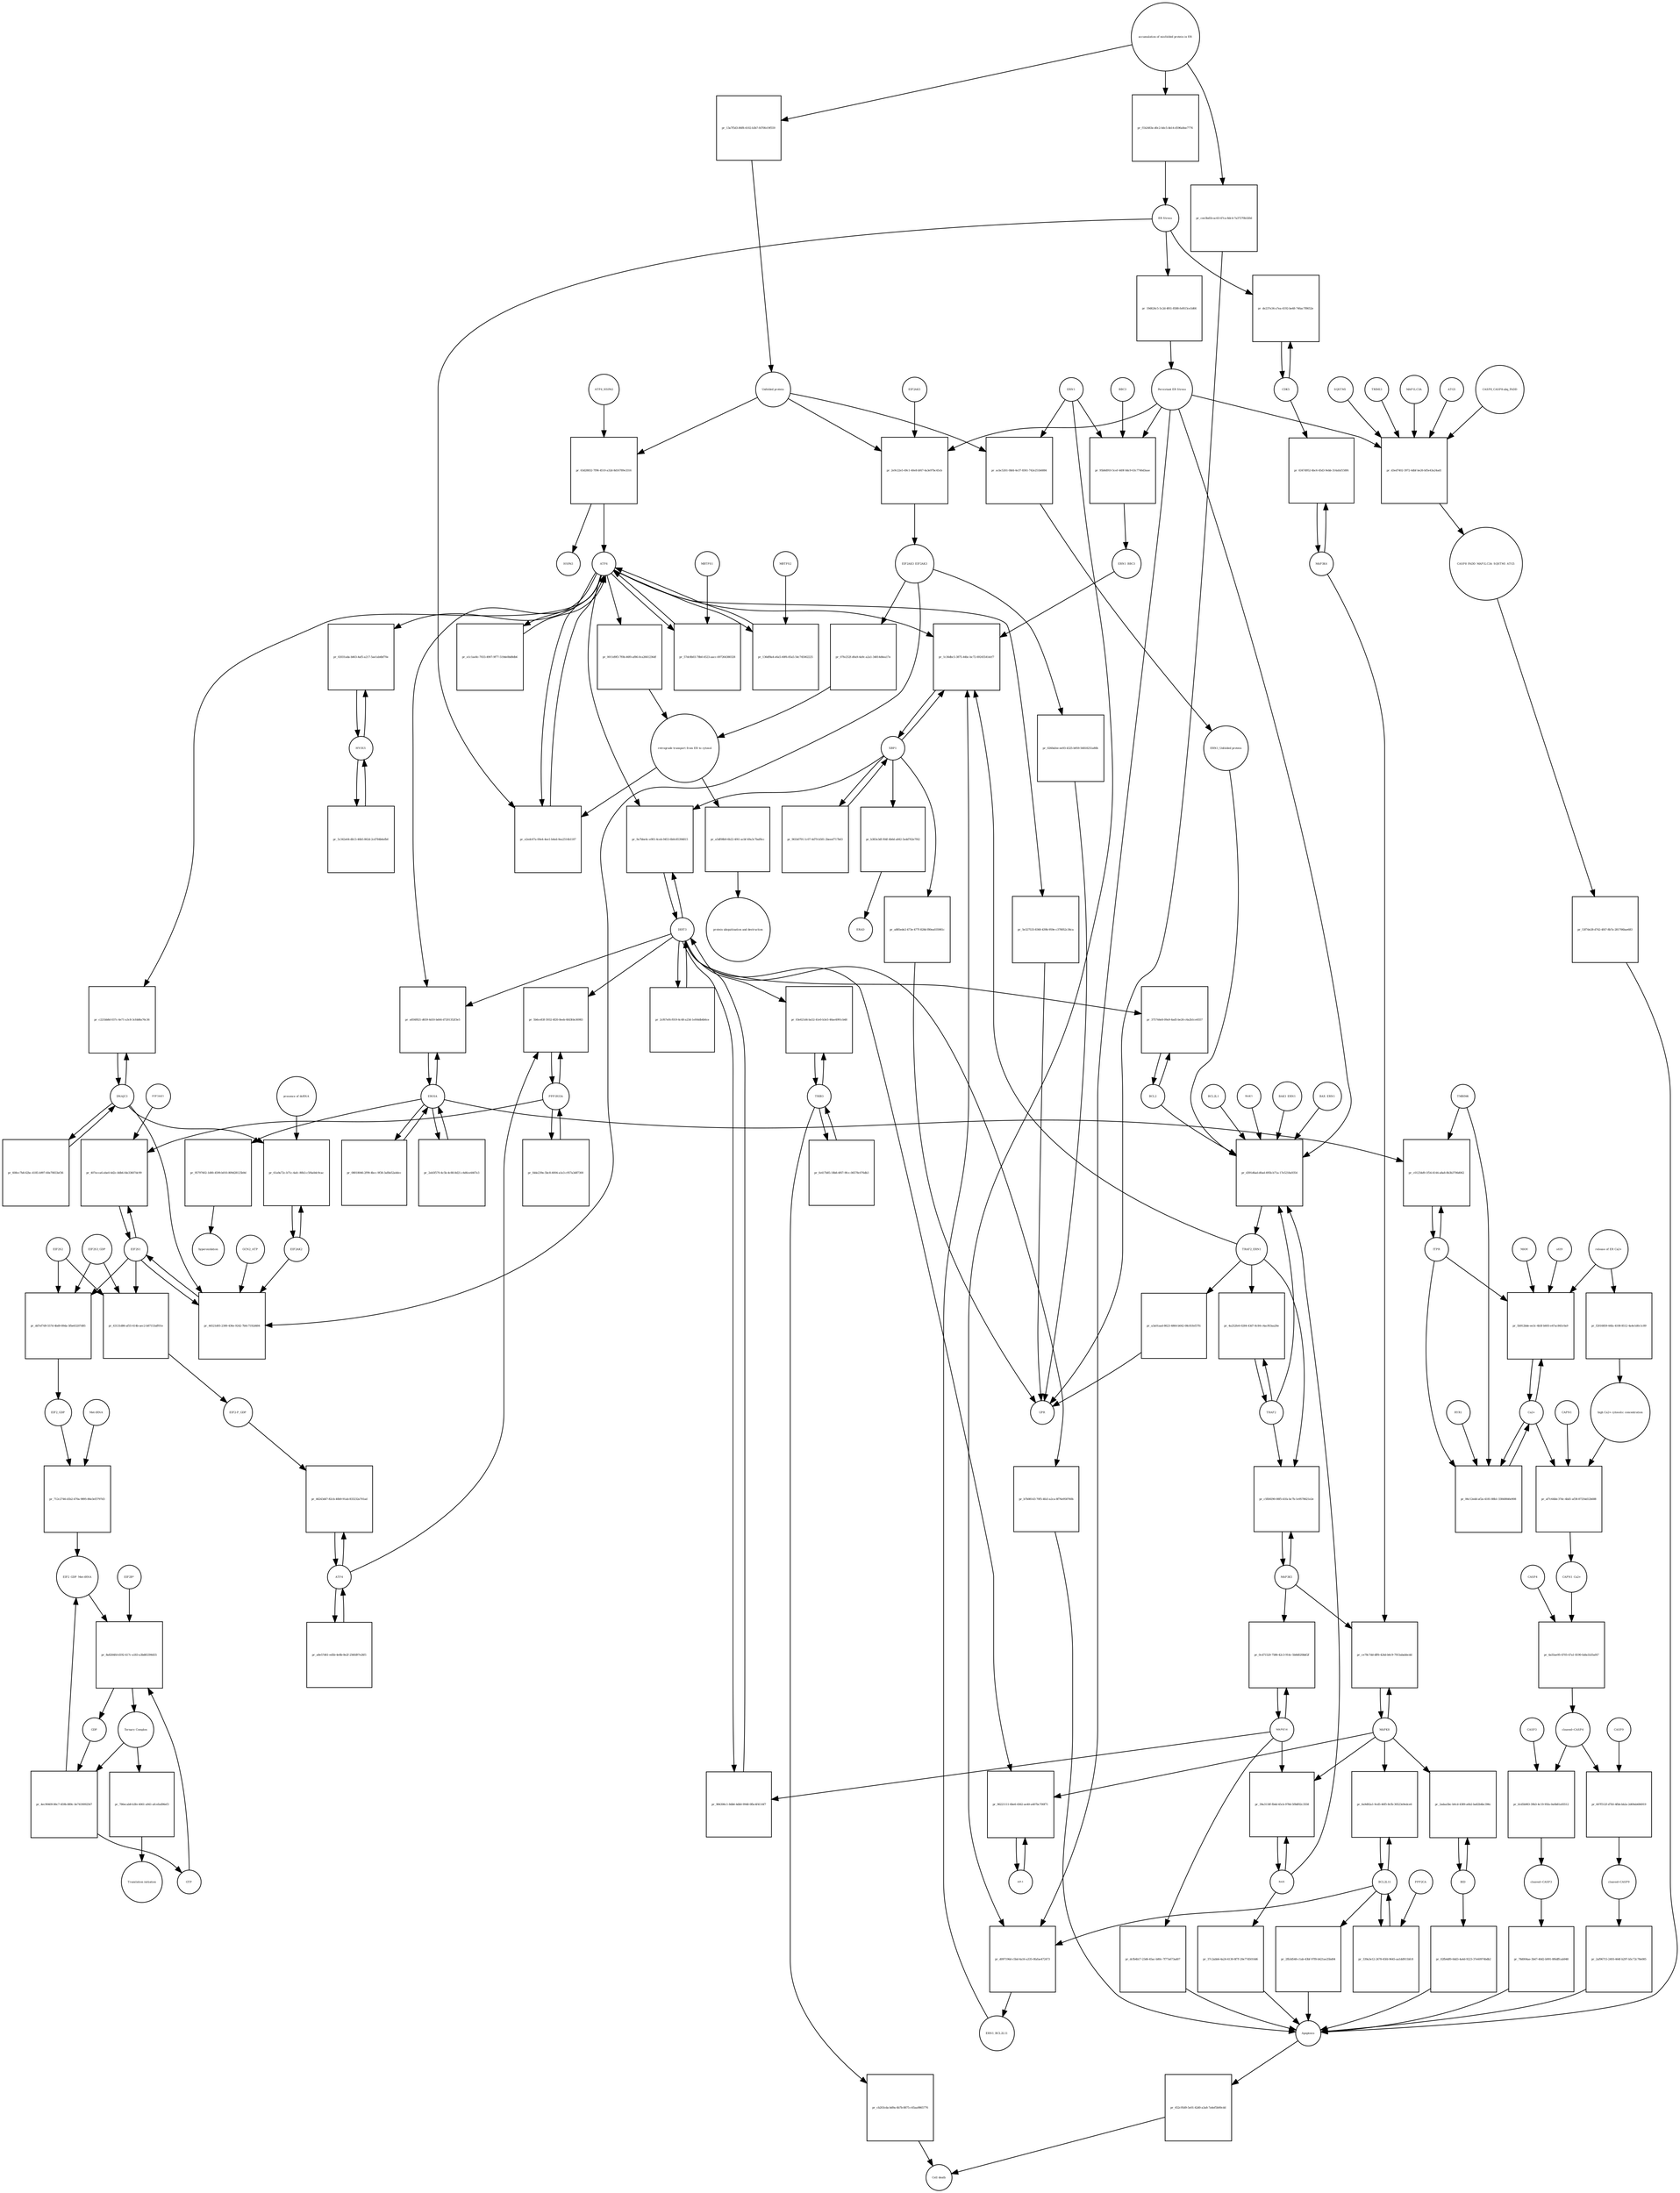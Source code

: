 strict digraph  {
ATF6_HSPA5 [annotation="", bipartite=0, cls=complex, fontsize=4, label=ATF6_HSPA5, shape=circle];
"pr_63d28832-7f96-4510-a32d-8d16789e3316" [annotation="", bipartite=1, cls=process, fontsize=4, label="pr_63d28832-7f96-4510-a32d-8d16789e3316", shape=square];
ATF6 [annotation="urn_miriam_hgnc.symbol_ATF6", bipartite=0, cls=macromolecule, fontsize=4, label=ATF6, shape=circle];
HSPA5 [annotation="urn_miriam_hgnc.symbol_HSPA5", bipartite=0, cls=macromolecule, fontsize=4, label=HSPA5, shape=circle];
"Unfolded protein" [annotation="", bipartite=0, cls=macromolecule, fontsize=4, label="Unfolded protein", shape=circle];
ERN1 [annotation="urn_miriam_hgnc.symbol_ERN1", bipartite=0, cls=macromolecule, fontsize=4, label=ERN1, shape=circle];
"pr_acbc5261-0bfd-4e37-8361-742e251b6884" [annotation="", bipartite=1, cls=process, fontsize=4, label="pr_acbc5261-0bfd-4e37-8361-742e251b6884", shape=square];
"ERN1_Unfolded protein" [annotation="", bipartite=0, cls=complex, fontsize=4, label="ERN1_Unfolded protein", shape=circle];
EIF2AK3_EIF2AK3 [annotation="", bipartite=0, cls=complex, fontsize=4, label=EIF2AK3_EIF2AK3, shape=circle];
"pr_07fe252f-d0a9-4a9c-a2a1-34814d4ea17e" [annotation="", bipartite=1, cls=process, fontsize=4, label="pr_07fe252f-d0a9-4a9c-a2a1-34814d4ea17e", shape=square];
"retrograde transport from ER to cytosol" [annotation="", bipartite=0, cls=phenotype, fontsize=4, label="retrograde transport from ER to cytosol", shape=circle];
"pr_0011d9f3-7f0b-46f0-af86-0ca2661236df" [annotation="", bipartite=1, cls=process, fontsize=4, label="pr_0011d9f3-7f0b-46f0-af86-0ca2661236df", shape=square];
"pr_a5df08b9-6b22-4f41-acbf-49a3c7baf8cc" [annotation="", bipartite=1, cls=process, fontsize=4, label="pr_a5df08b9-6b22-4f41-acbf-49a3c7baf8cc", shape=square];
"protein ubiquitination and destruction" [annotation="", bipartite=0, cls=phenotype, fontsize=4, label="protein ubiquitination and destruction", shape=circle];
"pr_d391d6ad-d0ad-495b-b71a-17e5218a9354" [annotation="", bipartite=1, cls=process, fontsize=4, label="pr_d391d6ad-d0ad-495b-b71a-17e5218a9354", shape=square];
TRAF2_ERN1 [annotation="", bipartite=0, cls=complex, fontsize=4, label=TRAF2_ERN1, shape=circle];
BAK1_ERN1 [annotation="", bipartite=0, cls=complex, fontsize=4, label=BAK1_ERN1, shape=circle];
BAX_ERN1 [annotation="", bipartite=0, cls=complex, fontsize=4, label=BAX_ERN1, shape=circle];
BCL2 [annotation="urn_miriam_hgnc.symbol_BCL2", bipartite=0, cls="nucleic acid feature", fontsize=4, label=BCL2, shape=circle];
BCL2L1 [annotation="urn_miriam_hgnc.symbol_BCL2L1", bipartite=0, cls=macromolecule, fontsize=4, label=BCL2L1, shape=circle];
"Persistant ER Stress" [annotation="", bipartite=0, cls=phenotype, fontsize=4, label="Persistant ER Stress", shape=circle];
BAX [annotation="urn_miriam_hgnc.symbol_BAX", bipartite=0, cls=macromolecule, fontsize=4, label=BAX, shape=circle];
BAK1 [annotation="urn_miriam_hgnc.symbol_BAK1", bipartite=0, cls=macromolecule, fontsize=4, label=BAK1, shape=circle];
TRAF2 [annotation="urn_miriam_hgnc.symbol_TRAF2", bipartite=0, cls=macromolecule, fontsize=4, label=TRAF2, shape=circle];
XBP1 [annotation="urn_miriam_hgnc.symbol_XBP1", bipartite=0, cls=macromolecule, fontsize=4, label=XBP1, shape=circle];
"pr_1c36dbc5-3875-44bc-bc72-69245541dcf7" [annotation="", bipartite=1, cls=process, fontsize=4, label="pr_1c36dbc5-3875-44bc-bc72-69245541dcf7", shape=square];
ERN1_BBC3 [annotation="", bipartite=0, cls=complex, fontsize=4, label=ERN1_BBC3, shape=circle];
ERN1_BCL2L11 [annotation="", bipartite=0, cls=complex, fontsize=4, label=ERN1_BCL2L11, shape=circle];
"pr_961b0791-1c07-4d79-b581-2beeef717b63" [annotation="", bipartite=1, cls=process, fontsize=4, label="pr_961b0791-1c07-4d79-b581-2beeef717b63", shape=square];
"pr_b383e3df-f64f-4b6d-a842-5edd762e7f42" [annotation="", bipartite=1, cls=process, fontsize=4, label="pr_b383e3df-f64f-4b6d-a842-5edd762e7f42", shape=square];
ERAD [annotation="", bipartite=0, cls=phenotype, fontsize=4, label=ERAD, shape=circle];
"pr_a885ede2-473e-477f-828d-f80ea035981c" [annotation="", bipartite=1, cls=process, fontsize=4, label="pr_a885ede2-473e-477f-828d-f80ea035981c", shape=square];
UPR [annotation="", bipartite=0, cls=phenotype, fontsize=4, label=UPR, shape=circle];
"pr_4a252fe6-0284-43d7-8c84-c4acf63aa26e" [annotation="", bipartite=1, cls=process, fontsize=4, label="pr_4a252fe6-0284-43d7-8c84-c4acf63aa26e", shape=square];
MAPK8 [annotation="urn_miriam_hgnc.symbol_MAPK8", bipartite=0, cls=macromolecule, fontsize=4, label=MAPK8, shape=circle];
"pr_ce78c7dd-dff6-424d-b6c9-7915ababbcdd" [annotation="", bipartite=1, cls=process, fontsize=4, label="pr_ce78c7dd-dff6-424d-b6c9-7915ababbcdd", shape=square];
MAP3K4 [annotation="urn_miriam_hgnc.symbol_MAP3K4", bipartite=0, cls=macromolecule, fontsize=4, label=MAP3K4, shape=circle];
MAP3K5 [annotation="urn_miriam_hgnc.symbol_MAP3K5", bipartite=0, cls=macromolecule, fontsize=4, label=MAP3K5, shape=circle];
MAPK14 [annotation="urn_miriam_hgnc.symbol_MAPK14", bipartite=0, cls=macromolecule, fontsize=4, label=MAPK14, shape=circle];
"pr_0cd71520-7586-42c3-914c-5b8d020bbf2f" [annotation="", bipartite=1, cls=process, fontsize=4, label="pr_0cd71520-7586-42c3-914c-5b8d020bbf2f", shape=square];
"pr_dcfb4b17-23d6-45ac-b80c-7f77a673ad07" [annotation="", bipartite=1, cls=process, fontsize=4, label="pr_dcfb4b17-23d6-45ac-b80c-7f77a673ad07", shape=square];
Apoptosis [annotation="", bipartite=0, cls=phenotype, fontsize=4, label=Apoptosis, shape=circle];
DDIT3 [annotation="urn_miriam_hgnc.symbol_DDIT3", bipartite=0, cls=macromolecule, fontsize=4, label=DDIT3, shape=circle];
"pr_984306c1-8db6-4db0-9948-0fbc4f4116f7" [annotation="", bipartite=1, cls=process, fontsize=4, label="pr_984306c1-8db6-4db0-9948-0fbc4f4116f7", shape=square];
"pr_b7b08143-70f5-4fa5-a2ca-8f76e958760b" [annotation="", bipartite=1, cls=process, fontsize=4, label="pr_b7b08143-70f5-4fa5-a2ca-8f76e958760b", shape=square];
"pr_375744e8-09a9-4ad5-be26-c6a2b1ce6557" [annotation="", bipartite=1, cls=process, fontsize=4, label="pr_375744e8-09a9-4ad5-be26-c6a2b1ce6557", shape=square];
"pr_e2edc67a-00e4-4ee1-b4ed-0ea2514b1187" [annotation="", bipartite=1, cls=process, fontsize=4, label="pr_e2edc67a-00e4-4ee1-b4ed-0ea2514b1187", shape=square];
"ER Stress" [annotation="", bipartite=0, cls=phenotype, fontsize=4, label="ER Stress", shape=circle];
"pr_57dc8b03-78b0-4523-aacc-697264380328" [annotation="", bipartite=1, cls=process, fontsize=4, label="pr_57dc8b03-78b0-4523-aacc-697264380328", shape=square];
MBTPS1 [annotation="urn_miriam_hgnc.symbol_MBTPS1", bipartite=0, cls=macromolecule, fontsize=4, label=MBTPS1, shape=circle];
"pr_136df8a4-e6a5-40f6-85a5-54c745062225" [annotation="", bipartite=1, cls=process, fontsize=4, label="pr_136df8a4-e6a5-40f6-85a5-54c745062225", shape=square];
MBTPS2 [annotation="urn_miriam_hgnc.symbol_MBTPS2", bipartite=0, cls=macromolecule, fontsize=4, label=MBTPS2, shape=circle];
"pr_e1c1ae8c-7033-4907-9f77-519de0bd8db6" [annotation="", bipartite=1, cls=process, fontsize=4, label="pr_e1c1ae8c-7033-4907-9f77-519de0bd8db6", shape=square];
"pr_2cf67ef4-f019-4c48-a23d-1ef44db4b6ce" [annotation="", bipartite=1, cls=process, fontsize=4, label="pr_2cf67ef4-f019-4c48-a23d-1ef44db4b6ce", shape=square];
"pr_9a7bbe4c-e901-4ceb-9453-6b0c85394815" [annotation="", bipartite=1, cls=process, fontsize=4, label="pr_9a7bbe4c-e901-4ceb-9453-6b0c85394815", shape=square];
EIF2S1 [annotation="urn_miriam_hgnc.symbol_EIF2S1", bipartite=0, cls=macromolecule, fontsize=4, label=EIF2S1, shape=circle];
"pr_44521d05-2300-436e-9242-7b0c7192d484" [annotation="", bipartite=1, cls=process, fontsize=4, label="pr_44521d05-2300-436e-9242-7b0c7192d484", shape=square];
GCN2_ATP [annotation="", bipartite=0, cls=complex, fontsize=4, label=GCN2_ATP, shape=circle];
EIF2AK2 [annotation="urn_miriam_hgnc.symbol_EIF2AK2", bipartite=0, cls=macromolecule, fontsize=4, label=EIF2AK2, shape=circle];
DNAJC3 [annotation="urn_miriam_hgnc.symbol_DNAJC3", bipartite=0, cls=macromolecule, fontsize=4, label=DNAJC3, shape=circle];
EIF2S2 [annotation="urn_miriam_hgnc.symbol_EIF2S2", bipartite=0, cls=macromolecule, fontsize=4, label=EIF2S2, shape=circle];
"pr_dd7ef7d9-557d-4bd9-89da-5fbe63207d85" [annotation="", bipartite=1, cls=process, fontsize=4, label="pr_dd7ef7d9-557d-4bd9-89da-5fbe63207d85", shape=square];
EIF2S3_GDP [annotation="", bipartite=0, cls=complex, fontsize=4, label=EIF2S3_GDP, shape=circle];
EIF2_GDP [annotation="", bipartite=0, cls=complex, fontsize=4, label=EIF2_GDP, shape=circle];
"EIF2_GDP_Met-tRNA" [annotation="", bipartite=0, cls=complex, fontsize=4, label="EIF2_GDP_Met-tRNA", shape=circle];
"pr_8a8264fd-d192-417c-a183-a3bd65394455" [annotation="", bipartite=1, cls=process, fontsize=4, label="pr_8a8264fd-d192-417c-a183-a3bd65394455", shape=square];
"Ternary Complex" [annotation="", bipartite=0, cls=complex, fontsize=4, label="Ternary Complex", shape=circle];
"EIF2B*" [annotation="", bipartite=0, cls=complex, fontsize=4, label="EIF2B*", shape=circle];
GTP [annotation="urn_miriam_obo.chebi_CHEBI%3A57600", bipartite=0, cls="simple chemical", fontsize=4, label=GTP, shape=circle];
GDP [annotation="urn_miriam_obo.chebi_CHEBI%3A65180", bipartite=0, cls="simple chemical", fontsize=4, label=GDP, shape=circle];
"pr_4ec90409-86c7-459b-889c-0e7419092567" [annotation="", bipartite=1, cls=process, fontsize=4, label="pr_4ec90409-86c7-459b-889c-0e7419092567", shape=square];
ATF4 [annotation="urn_miriam_hgnc.symbol_ATF4", bipartite=0, cls=macromolecule, fontsize=4, label=ATF4, shape=circle];
"pr_46243d47-82cb-40b9-91ab-833232a701ad" [annotation="", bipartite=1, cls=process, fontsize=4, label="pr_46243d47-82cb-40b9-91ab-833232a701ad", shape=square];
"EIF2-P_GDP" [annotation="", bipartite=0, cls=complex, fontsize=4, label="EIF2-P_GDP", shape=circle];
"pr_a8e57d61-ed5b-4e8b-8e2f-256fd97e26f1" [annotation="", bipartite=1, cls=process, fontsize=4, label="pr_a8e57d61-ed5b-4e8b-8e2f-256fd97e26f1", shape=square];
PPP1R15A [annotation="urn_miriam_hgnc.symbol_PPP1R15A", bipartite=0, cls=macromolecule, fontsize=4, label=PPP1R15A, shape=circle];
"pr_5b6ce83f-5932-4f20-8eeb-6fd3fde36983" [annotation="", bipartite=1, cls=process, fontsize=4, label="pr_5b6ce83f-5932-4f20-8eeb-6fd3fde36983", shape=square];
"pr_fdde239e-5bc8-4004-a1e3-c957a3d87300" [annotation="", bipartite=1, cls=process, fontsize=4, label="pr_fdde239e-5bc8-4004-a1e3-c957a3d87300", shape=square];
"pr_786ecab8-b3fe-4061-a941-afcefad96ef3" [annotation="", bipartite=1, cls=process, fontsize=4, label="pr_786ecab8-b3fe-4061-a941-afcefad96ef3", shape=square];
"Translation initiation" [annotation="", bipartite=0, cls=phenotype, fontsize=4, label="Translation initiation", shape=circle];
"pr_c5fb9290-08f5-41fa-bc7b-1e9578621e2e" [annotation="", bipartite=1, cls=process, fontsize=4, label="pr_c5fb9290-08f5-41fa-bc7b-1e9578621e2e", shape=square];
ERO1A [annotation="urn_miriam_hgnc.symbol_ERO1A", bipartite=0, cls=macromolecule, fontsize=4, label=ERO1A, shape=circle];
"pr_a856f821-d659-4d10-bd44-d7201352f3e5" [annotation="", bipartite=1, cls=process, fontsize=4, label="pr_a856f821-d659-4d10-bd44-d7201352f3e5", shape=square];
"pr_2eb5f570-4c5b-4c88-8d21-c4d6ce4467e3" [annotation="", bipartite=1, cls=process, fontsize=4, label="pr_2eb5f570-4c5b-4c88-8d21-c4d6ce4467e3", shape=square];
"pr_407ecca6-ebe0-4d2c-8db6-fde33607dc99" [annotation="", bipartite=1, cls=process, fontsize=4, label="pr_407ecca6-ebe0-4d2c-8db6-fde33607dc99", shape=square];
EIF2AK1 [annotation="urn_miriam_hgnc.symbol_EIF2AK1", bipartite=0, cls=macromolecule, fontsize=4, label=EIF2AK1, shape=circle];
"pr_39a3118f-fb4d-45cb-978d-5f8df02c3558" [annotation="", bipartite=1, cls=process, fontsize=4, label="pr_39a3118f-fb4d-45cb-978d-5f8df02c3558", shape=square];
"pr_37c2abb6-4a24-4130-8f7f-20e77d5010d6" [annotation="", bipartite=1, cls=process, fontsize=4, label="pr_37c2abb6-4a24-4130-8f7f-20e77d5010d6", shape=square];
"Ca2+" [annotation="urn_miriam_obo.chebi_CHEBI%3A29108", bipartite=0, cls="simple chemical", fontsize=4, label="Ca2+", shape=circle];
"pr_5b912bde-ee3c-4b5f-b605-e47ac845c0a9" [annotation="", bipartite=1, cls=process, fontsize=4, label="pr_5b912bde-ee3c-4b5f-b605-e47ac845c0a9", shape=square];
"release of ER Ca2+" [annotation="", bipartite=0, cls=phenotype, fontsize=4, label="release of ER Ca2+", shape=circle];
ITPR [annotation="urn_miriam_hgnc.symbol_ITPR1|urn_miriam_hgnc.symbol_ITPR2|urn_miriam_hgnc.symbol_ITPR3", bipartite=0, cls=macromolecule, fontsize=4, label=ITPR, shape=circle];
MAM [annotation="", bipartite=0, cls=phenotype, fontsize=4, label=MAM, shape=circle];
s619 [annotation="", bipartite=0, cls=complex, fontsize=4, label=s619, shape=circle];
"pr_6347d952-4bc6-45d3-9ebb-314afaf158f4" [annotation="", bipartite=1, cls=process, fontsize=4, label="pr_6347d952-4bc6-45d3-9ebb-314afaf158f4", shape=square];
CDK5 [annotation="urn_miriam_hgnc.symbol_CDK5", bipartite=0, cls=macromolecule, fontsize=4, label=CDK5, shape=circle];
"pr_de237e34-a7ea-4192-be48-746ac7f8652e" [annotation="", bipartite=1, cls="uncertain process", fontsize=4, label="pr_de237e34-a7ea-4192-be48-746ac7f8652e", shape=square];
"pr_452c95d9-5e01-42d0-a3a8-7a4ef5b00cdd" [annotation="", bipartite=1, cls=process, fontsize=4, label="pr_452c95d9-5e01-42d0-a3a8-7a4ef5b00cdd", shape=square];
"Cell death" [annotation="", bipartite=0, cls=phenotype, fontsize=4, label="Cell death", shape=circle];
"pr_06c12edd-af2a-4181-88b1-33840846e908" [annotation="", bipartite=1, cls=process, fontsize=4, label="pr_06c12edd-af2a-4181-88b1-33840846e908", shape=square];
TMBIM6 [annotation="urn_miriam_hgnc.symbol_TMBIM6", bipartite=0, cls=macromolecule, fontsize=4, label=TMBIM6, shape=circle];
RYR1 [annotation="urn_miriam_hgnc.symbol_RYR1", bipartite=0, cls=macromolecule, fontsize=4, label=RYR1, shape=circle];
EIF2AK3 [annotation="urn_miriam_hgnc.symbol_EIF2AK3", bipartite=0, cls=macromolecule, fontsize=4, label=EIF2AK3, shape=circle];
"pr_2e9c22e5-49c1-40e8-bf47-4a3e97bc45cb" [annotation="", bipartite=1, cls=process, fontsize=4, label="pr_2e9c22e5-49c1-40e8-bf47-4a3e97bc45cb", shape=square];
"pr_95797402-1d00-4599-b010-809d28125b9d" [annotation="", bipartite=1, cls=process, fontsize=4, label="pr_95797402-1d00-4599-b010-809d28125b9d", shape=square];
hyperoxidation [annotation="", bipartite=0, cls=phenotype, fontsize=4, label=hyperoxidation, shape=circle];
"pr_08018046-2f99-4bcc-9f38-3afbb52a4dcc" [annotation="", bipartite=1, cls=process, fontsize=4, label="pr_08018046-2f99-4bcc-9f38-3afbb52a4dcc", shape=square];
"pr_19d624c5-5c2d-4f61-8588-fef615ce5d66" [annotation="", bipartite=1, cls=process, fontsize=4, label="pr_19d624c5-5c2d-4f61-8588-fef615ce5d66", shape=square];
"CASP8_CASP8-ubq_FADD" [annotation="", bipartite=0, cls=complex, fontsize=4, label="CASP8_CASP8-ubq_FADD", shape=circle];
"pr_d3ed7402-3972-4dbf-be26-bf5e43a24ad1" [annotation="", bipartite=1, cls=process, fontsize=4, label="pr_d3ed7402-3972-4dbf-be26-bf5e43a24ad1", shape=square];
"SQSTM1 " [annotation="urn_miriam_hgnc.symbol_SQSTM1", bipartite=0, cls=macromolecule, fontsize=4, label="SQSTM1 ", shape=circle];
CASP8_FADD_MAP1LC3A_SQSTM1_ATG5 [annotation="", bipartite=0, cls=complex, fontsize=4, label=CASP8_FADD_MAP1LC3A_SQSTM1_ATG5, shape=circle];
TRIM13 [annotation="urn_miriam_hgnc.symbol_TRIM13", bipartite=0, cls=macromolecule, fontsize=4, label=TRIM13, shape=circle];
MAP1LC3A [annotation="urn_miriam_hgnc.symbol_MAP1LC3A", bipartite=0, cls=macromolecule, fontsize=4, label=MAP1LC3A, shape=circle];
ATG5 [annotation="urn_miriam_hgnc.symbol_ATG5", bipartite=0, cls=macromolecule, fontsize=4, label=ATG5, shape=circle];
"pr_53f7de28-d742-4f47-8b7a-281706bae683" [annotation="", bipartite=1, cls=process, fontsize=4, label="pr_53f7de28-d742-4f47-8b7a-281706bae683", shape=square];
"AP-1" [annotation="urn_miriam_hgnc.symbol_FOS|urn_miriam_hgnc.symbol_FOSB|urn_miriam_hgnc.symbol_FOSL1|urn_miriam_hgnc.symbol_FOSL2|urn_miriam_hgnc.symbol_JUN|urn_miriam_hgnc.symbol_JUNB|urn_miriam_hgnc.symbol_JUND", bipartite=0, cls=macromolecule, fontsize=4, label="AP-1", shape=circle];
"pr_96221111-6be6-4562-ae40-a407bc700f71" [annotation="", bipartite=1, cls=process, fontsize=4, label="pr_96221111-6be6-4562-ae40-a407bc700f71", shape=square];
"pr_61a9a72c-b71c-4afc-80b3-c5f4a0dc9cac" [annotation="", bipartite=1, cls=process, fontsize=4, label="pr_61a9a72c-b71c-4afc-80b3-c5f4a0dc9cac", shape=square];
"presence of dsRNA" [annotation="", bipartite=0, cls=phenotype, fontsize=4, label="presence of dsRNA", shape=circle];
"Met-tRNA" [annotation="urn_miriam_hgnc_HGNC%3A34779", bipartite=0, cls="nucleic acid feature", fontsize=4, label="Met-tRNA", shape=circle];
"pr_712c2746-d1b2-470a-9895-86e3ef3797d3" [annotation="", bipartite=1, cls=process, fontsize=4, label="pr_712c2746-d1b2-470a-9895-86e3ef3797d3", shape=square];
"pr_63131d86-af55-414b-aec2-b87153aff01e" [annotation="", bipartite=1, cls=process, fontsize=4, label="pr_63131d86-af55-414b-aec2-b87153aff01e", shape=square];
"accumulation of misfolded protein in ER" [annotation="", bipartite=0, cls=phenotype, fontsize=4, label="accumulation of misfolded protein in ER", shape=circle];
"pr_13a7f5d3-86f8-4102-b3b7-fd70fe19f559" [annotation="", bipartite=1, cls=process, fontsize=4, label="pr_13a7f5d3-86f8-4102-b3b7-fd70fe19f559", shape=square];
"pr_f1b2483e-d0c2-4dc5-bb14-d596a8ee7776" [annotation="", bipartite=1, cls=process, fontsize=4, label="pr_f1b2483e-d0c2-4dc5-bb14-d596a8ee7776", shape=square];
"pr_cee3bd1b-ac63-47ca-8dc4-7a37270b320d" [annotation="", bipartite=1, cls=process, fontsize=4, label="pr_cee3bd1b-ac63-47ca-8dc4-7a37270b320d", shape=square];
"pr_0260afee-ee93-4325-b959-56818251a80b" [annotation="", bipartite=1, cls=process, fontsize=4, label="pr_0260afee-ee93-4325-b959-56818251a80b", shape=square];
"pr_a3a01aad-8623-4864-b642-08c81fef37fc" [annotation="", bipartite=1, cls=process, fontsize=4, label="pr_a3a01aad-8623-4864-b642-08c81fef37fc", shape=square];
"pr_5e327533-8360-439b-959e-c378052c36ca" [annotation="", bipartite=1, cls=process, fontsize=4, label="pr_5e327533-8360-439b-959e-c378052c36ca", shape=square];
BCL2L11 [annotation="urn_miriam_hgnc.symbol_BCL2L11", bipartite=0, cls=macromolecule, fontsize=4, label=BCL2L11, shape=circle];
"pr_6a9d92a1-9cd5-46f5-8cfb-30523e9edce6" [annotation="", bipartite=1, cls=process, fontsize=4, label="pr_6a9d92a1-9cd5-46f5-8cfb-30523e9edce6", shape=square];
BID [annotation="urn_miriam_hgnc.symbol_BID", bipartite=0, cls=macromolecule, fontsize=4, label=BID, shape=circle];
"pr_2adaa5bc-b0cd-4389-a6b2-ba82b4bc396c" [annotation="", bipartite=1, cls=process, fontsize=4, label="pr_2adaa5bc-b0cd-4389-a6b2-ba82b4bc396c", shape=square];
"pr_2fb3d548-c1ab-43bf-97f8-b421ae25bd04" [annotation="", bipartite=1, cls=process, fontsize=4, label="pr_2fb3d548-c1ab-43bf-97f8-b421ae25bd04", shape=square];
"pr_02fb4df0-0dd3-4a4d-9223-37e60974bdb2" [annotation="", bipartite=1, cls=process, fontsize=4, label="pr_02fb4df0-0dd3-4a4d-9223-37e60974bdb2", shape=square];
"pr_d097196d-c5bd-4a16-a335-0fafae472473" [annotation="", bipartite=1, cls=process, fontsize=4, label="pr_d097196d-c5bd-4a16-a335-0fafae472473", shape=square];
"pr_95b8d910-5cef-449f-8dc9-63c7746d3aae" [annotation="", bipartite=1, cls=process, fontsize=4, label="pr_95b8d910-5cef-449f-8dc9-63c7746d3aae", shape=square];
BBC3 [annotation="urn_miriam_hgnc.symbol_BBC3", bipartite=0, cls=macromolecule, fontsize=4, label=BBC3, shape=circle];
"pr_339a3e12-2478-45fd-9645-aa1dd911bfc8" [annotation="", bipartite=1, cls=process, fontsize=4, label="pr_339a3e12-2478-45fd-9645-aa1dd911bfc8", shape=square];
PPP2CA [annotation="urn_miriam_hgnc.symbol_PPP2CA", bipartite=0, cls=macromolecule, fontsize=4, label=PPP2CA, shape=circle];
TRIB3 [annotation="urn_miriam_hgnc.symbol_TRIB3", bipartite=0, cls=macromolecule, fontsize=4, label=TRIB3, shape=circle];
"pr_03e621d4-ba52-41e0-b3e5-46ae4991cb48" [annotation="", bipartite=1, cls=process, fontsize=4, label="pr_03e621d4-ba52-41e0-b3e5-46ae4991cb48", shape=square];
"pr_fe417b85-18b8-4f67-9fcc-06578c076db3" [annotation="", bipartite=1, cls=process, fontsize=4, label="pr_fe417b85-18b8-4f67-9fcc-06578c076db3", shape=square];
"pr_cb203cda-bd9a-4b7b-8875-c65aa9865776" [annotation="", bipartite=1, cls=process, fontsize=4, label="pr_cb203cda-bd9a-4b7b-8875-c65aa9865776", shape=square];
"pr_f2016859-44fa-4108-8512-4a4e1d0c1c89" [annotation="", bipartite=1, cls=process, fontsize=4, label="pr_f2016859-44fa-4108-8512-4a4e1d0c1c89", shape=square];
"high Ca2+ cytosolic concentration" [annotation="", bipartite=0, cls=phenotype, fontsize=4, label="high Ca2+ cytosolic concentration", shape=circle];
"pr_c221bb8d-037c-4e71-a3c8-3cfdd6a76c36" [annotation="", bipartite=1, cls=process, fontsize=4, label="pr_c221bb8d-037c-4e71-a3c8-3cfdd6a76c36", shape=square];
"pr_608cc7b8-62bc-4185-b997-60e70833ef36" [annotation="", bipartite=1, cls=process, fontsize=4, label="pr_608cc7b8-62bc-4185-b997-60e70833ef36", shape=square];
"pr_c01254d9-1f54-4144-a8a8-8b3b3706d062" [annotation="", bipartite=1, cls=process, fontsize=4, label="pr_c01254d9-1f54-4144-a8a8-8b3b3706d062", shape=square];
CASP4 [annotation="urn_miriam_hgnc.symbol_CASP4", bipartite=0, cls=macromolecule, fontsize=4, label=CASP4, shape=circle];
"pr_4a55ae95-4705-47a1-8190-fa8a1b35af47" [annotation="", bipartite=1, cls=process, fontsize=4, label="pr_4a55ae95-4705-47a1-8190-fa8a1b35af47", shape=square];
"cleaved~CASP4" [annotation="urn_miriam_hgnc.symbol_CASP4", bipartite=0, cls=macromolecule, fontsize=4, label="cleaved~CASP4", shape=circle];
"CAPN1_Ca2+" [annotation="", bipartite=0, cls=complex, fontsize=4, label="CAPN1_Ca2+", shape=circle];
CASP3 [annotation="urn_miriam_hgnc.symbol_CASP3", bipartite=0, cls=macromolecule, fontsize=4, label=CASP3, shape=circle];
"pr_b1d5b983-39b3-4c19-95fa-0a0b81a93512" [annotation="", bipartite=1, cls=process, fontsize=4, label="pr_b1d5b983-39b3-4c19-95fa-0a0b81a93512", shape=square];
"cleaved~CASP3" [annotation="urn_miriam_hgnc.symbol_CASP3", bipartite=0, cls=macromolecule, fontsize=4, label="cleaved~CASP3", shape=circle];
CASP9 [annotation="urn_miriam_hgnc.symbol_CSAP9", bipartite=0, cls=macromolecule, fontsize=4, label=CASP9, shape=circle];
"pr_607f512f-d7b5-4fbb-bb2a-2d69ab684919" [annotation="", bipartite=1, cls=process, fontsize=4, label="pr_607f512f-d7b5-4fbb-bb2a-2d69ab684919", shape=square];
"cleaved~CASP9" [annotation="urn_miriam_hgnc.symbol_CASP9", bipartite=0, cls=macromolecule, fontsize=4, label="cleaved~CASP9", shape=circle];
CAPN1 [annotation="urn_miriam_hgnc.symbol_CAPN1", bipartite=0, cls=macromolecule, fontsize=4, label=CAPN1, shape=circle];
"pr_af7c64bb-37dc-4bd1-af38-87254d12b688" [annotation="", bipartite=1, cls=process, fontsize=4, label="pr_af7c64bb-37dc-4bd1-af38-87254d12b688", shape=square];
"pr_78d004ae-3b47-40d2-b991-8f6dffcab948" [annotation="", bipartite=1, cls=process, fontsize=4, label="pr_78d004ae-3b47-40d2-b991-8f6dffcab948", shape=square];
"pr_2af96715-2493-464f-b297-b5c72c78e085" [annotation="", bipartite=1, cls=process, fontsize=4, label="pr_2af96715-2493-464f-b297-b5c72c78e085", shape=square];
HYOU1 [annotation="urn_miriam_hgnc.symbol_HYOU1", bipartite=0, cls=macromolecule, fontsize=4, label=HYOU1, shape=circle];
"pr_02031ada-b463-4af5-a217-5ae1ab4bf70e" [annotation="", bipartite=1, cls=process, fontsize=4, label="pr_02031ada-b463-4af5-a217-5ae1ab4bf70e", shape=square];
"pr_5c342e64-db13-46b5-862d-2cd784b6efb0" [annotation="", bipartite=1, cls=process, fontsize=4, label="pr_5c342e64-db13-46b5-862d-2cd784b6efb0", shape=square];
ATF6_HSPA5 -> "pr_63d28832-7f96-4510-a32d-8d16789e3316"  [annotation="", interaction_type=consumption];
"pr_63d28832-7f96-4510-a32d-8d16789e3316" -> ATF6  [annotation="", interaction_type=production];
"pr_63d28832-7f96-4510-a32d-8d16789e3316" -> HSPA5  [annotation="", interaction_type=production];
ATF6 -> "pr_0011d9f3-7f0b-46f0-af86-0ca2661236df"  [annotation="", interaction_type=consumption];
ATF6 -> "pr_1c36dbc5-3875-44bc-bc72-69245541dcf7"  [annotation="urn_miriam_pubmed_26587781|urn_miriam_pubmed_23430059", interaction_type=catalysis];
ATF6 -> "pr_e2edc67a-00e4-4ee1-b4ed-0ea2514b1187"  [annotation="", interaction_type=consumption];
ATF6 -> "pr_57dc8b03-78b0-4523-aacc-697264380328"  [annotation="", interaction_type=consumption];
ATF6 -> "pr_136df8a4-e6a5-40f6-85a5-54c745062225"  [annotation="", interaction_type=consumption];
ATF6 -> "pr_e1c1ae8c-7033-4907-9f77-519de0bd8db6"  [annotation="", interaction_type=consumption];
ATF6 -> "pr_9a7bbe4c-e901-4ceb-9453-6b0c85394815"  [annotation="urn_miriam_pubmed_26587781|urn_miriam_pubmed_17991856|urn_miriam_pubmed_28843399", interaction_type=catalysis];
ATF6 -> "pr_a856f821-d659-4d10-bd44-d7201352f3e5"  [annotation="urn_miriam_pubmed_23850759|urn_miriam_pubmed_25387528", interaction_type=catalysis];
ATF6 -> "pr_5e327533-8360-439b-959e-c378052c36ca"  [annotation="", interaction_type=consumption];
ATF6 -> "pr_c221bb8d-037c-4e71-a3c8-3cfdd6a76c36"  [annotation="urn_miriam_pubmed_12601012|urn_miriam_pubmed_18360008", interaction_type=catalysis];
ATF6 -> "pr_02031ada-b463-4af5-a217-5ae1ab4bf70e"  [annotation=urn_miriam_pubmed_18360008, interaction_type=catalysis];
"Unfolded protein" -> "pr_63d28832-7f96-4510-a32d-8d16789e3316"  [annotation="urn_miriam_pubmed_19509052|urn_miriam_pubmed_12847084|urn_miriam_pubmed_23850759", interaction_type=catalysis];
"Unfolded protein" -> "pr_acbc5261-0bfd-4e37-8361-742e251b6884"  [annotation="", interaction_type=consumption];
"Unfolded protein" -> "pr_2e9c22e5-49c1-40e8-bf47-4a3e97bc45cb"  [annotation=urn_miriam_pubmed_17991856, interaction_type=catalysis];
ERN1 -> "pr_acbc5261-0bfd-4e37-8361-742e251b6884"  [annotation="", interaction_type=consumption];
ERN1 -> "pr_d097196d-c5bd-4a16-a335-0fafae472473"  [annotation="", interaction_type=consumption];
ERN1 -> "pr_95b8d910-5cef-449f-8dc9-63c7746d3aae"  [annotation="", interaction_type=consumption];
"pr_acbc5261-0bfd-4e37-8361-742e251b6884" -> "ERN1_Unfolded protein"  [annotation="", interaction_type=production];
"ERN1_Unfolded protein" -> "pr_d391d6ad-d0ad-495b-b71a-17e5218a9354"  [annotation="", interaction_type=consumption];
EIF2AK3_EIF2AK3 -> "pr_07fe252f-d0a9-4a9c-a2a1-34814d4ea17e"  [annotation="", interaction_type=consumption];
EIF2AK3_EIF2AK3 -> "pr_44521d05-2300-436e-9242-7b0c7192d484"  [annotation="urn_miriam_pubmed_12667446|urn_miriam_pubmed_16246152|urn_miriam_pubmed_12601012|urn_miriam_pubmed_23850759|urn_miriam_pubmed_18360008|urn_miriam_pubmed_26587781", interaction_type=catalysis];
EIF2AK3_EIF2AK3 -> "pr_0260afee-ee93-4325-b959-56818251a80b"  [annotation="", interaction_type=consumption];
"pr_07fe252f-d0a9-4a9c-a2a1-34814d4ea17e" -> "retrograde transport from ER to cytosol"  [annotation="", interaction_type=production];
"retrograde transport from ER to cytosol" -> "pr_a5df08b9-6b22-4f41-acbf-49a3c7baf8cc"  [annotation="", interaction_type=consumption];
"retrograde transport from ER to cytosol" -> "pr_e2edc67a-00e4-4ee1-b4ed-0ea2514b1187"  [annotation="urn_miriam_pubmed_18360008|urn_miriam_pubmed_17991856|urn_miriam_pubmed_26587781|urn_miriam_pubmed_12847084", interaction_type=inhibition];
"pr_0011d9f3-7f0b-46f0-af86-0ca2661236df" -> "retrograde transport from ER to cytosol"  [annotation="", interaction_type=production];
"pr_a5df08b9-6b22-4f41-acbf-49a3c7baf8cc" -> "protein ubiquitination and destruction"  [annotation="", interaction_type=production];
"pr_d391d6ad-d0ad-495b-b71a-17e5218a9354" -> TRAF2_ERN1  [annotation="", interaction_type=production];
TRAF2_ERN1 -> "pr_1c36dbc5-3875-44bc-bc72-69245541dcf7"  [annotation="urn_miriam_pubmed_26587781|urn_miriam_pubmed_23430059", interaction_type=catalysis];
TRAF2_ERN1 -> "pr_4a252fe6-0284-43d7-8c84-c4acf63aa26e"  [annotation=urn_miriam_pubmed_23850759, interaction_type=catalysis];
TRAF2_ERN1 -> "pr_c5fb9290-08f5-41fa-bc7b-1e9578621e2e"  [annotation=urn_miriam_pubmed_23850759, interaction_type=catalysis];
TRAF2_ERN1 -> "pr_a3a01aad-8623-4864-b642-08c81fef37fc"  [annotation="", interaction_type=consumption];
BAK1_ERN1 -> "pr_d391d6ad-d0ad-495b-b71a-17e5218a9354"  [annotation="urn_miriam_pubmed_23850759|urn_miriam_pubmed_23430059|urn_miriam_pubmed_26587781", interaction_type=catalysis];
BAX_ERN1 -> "pr_d391d6ad-d0ad-495b-b71a-17e5218a9354"  [annotation="urn_miriam_pubmed_23850759|urn_miriam_pubmed_23430059|urn_miriam_pubmed_26587781", interaction_type=catalysis];
BCL2 -> "pr_d391d6ad-d0ad-495b-b71a-17e5218a9354"  [annotation="urn_miriam_pubmed_23850759|urn_miriam_pubmed_23430059|urn_miriam_pubmed_26587781", interaction_type=inhibition];
BCL2 -> "pr_375744e8-09a9-4ad5-be26-c6a2b1ce6557"  [annotation="", interaction_type=consumption];
BCL2L1 -> "pr_d391d6ad-d0ad-495b-b71a-17e5218a9354"  [annotation="urn_miriam_pubmed_23850759|urn_miriam_pubmed_23430059|urn_miriam_pubmed_26587781", interaction_type=inhibition];
"Persistant ER Stress" -> "pr_d391d6ad-d0ad-495b-b71a-17e5218a9354"  [annotation="urn_miriam_pubmed_23850759|urn_miriam_pubmed_23430059|urn_miriam_pubmed_26587781", interaction_type=inhibition];
"Persistant ER Stress" -> "pr_2e9c22e5-49c1-40e8-bf47-4a3e97bc45cb"  [annotation=urn_miriam_pubmed_17991856, interaction_type=catalysis];
"Persistant ER Stress" -> "pr_d3ed7402-3972-4dbf-be26-bf5e43a24ad1"  [annotation=urn_miriam_pubmed_17991856, interaction_type=catalysis];
"Persistant ER Stress" -> "pr_d097196d-c5bd-4a16-a335-0fafae472473"  [annotation="urn_miriam_pubmed_23850759|urn_miriam_pubmed_23430059|urn_miriam_pubmed_26587781", interaction_type=inhibition];
"Persistant ER Stress" -> "pr_95b8d910-5cef-449f-8dc9-63c7746d3aae"  [annotation="urn_miriam_pubmed_23430059|urn_miriam_pubmed_17991856", interaction_type=inhibition];
BAX -> "pr_d391d6ad-d0ad-495b-b71a-17e5218a9354"  [annotation="urn_miriam_pubmed_23850759|urn_miriam_pubmed_23430059|urn_miriam_pubmed_26587781", interaction_type=catalysis];
BAX -> "pr_39a3118f-fb4d-45cb-978d-5f8df02c3558"  [annotation="", interaction_type=consumption];
BAX -> "pr_37c2abb6-4a24-4130-8f7f-20e77d5010d6"  [annotation="", interaction_type=consumption];
BAK1 -> "pr_d391d6ad-d0ad-495b-b71a-17e5218a9354"  [annotation="urn_miriam_pubmed_23850759|urn_miriam_pubmed_23430059|urn_miriam_pubmed_26587781", interaction_type=catalysis];
TRAF2 -> "pr_d391d6ad-d0ad-495b-b71a-17e5218a9354"  [annotation="", interaction_type=consumption];
TRAF2 -> "pr_4a252fe6-0284-43d7-8c84-c4acf63aa26e"  [annotation="", interaction_type=consumption];
TRAF2 -> "pr_c5fb9290-08f5-41fa-bc7b-1e9578621e2e"  [annotation=urn_miriam_pubmed_23850759, interaction_type=catalysis];
XBP1 -> "pr_1c36dbc5-3875-44bc-bc72-69245541dcf7"  [annotation="", interaction_type=consumption];
XBP1 -> "pr_961b0791-1c07-4d79-b581-2beeef717b63"  [annotation="", interaction_type=consumption];
XBP1 -> "pr_b383e3df-f64f-4b6d-a842-5edd762e7f42"  [annotation="", interaction_type=consumption];
XBP1 -> "pr_a885ede2-473e-477f-828d-f80ea035981c"  [annotation="", interaction_type=consumption];
XBP1 -> "pr_9a7bbe4c-e901-4ceb-9453-6b0c85394815"  [annotation="urn_miriam_pubmed_26587781|urn_miriam_pubmed_17991856|urn_miriam_pubmed_28843399", interaction_type=catalysis];
"pr_1c36dbc5-3875-44bc-bc72-69245541dcf7" -> XBP1  [annotation="", interaction_type=production];
ERN1_BBC3 -> "pr_1c36dbc5-3875-44bc-bc72-69245541dcf7"  [annotation="urn_miriam_pubmed_26587781|urn_miriam_pubmed_23430059", interaction_type=catalysis];
ERN1_BCL2L11 -> "pr_1c36dbc5-3875-44bc-bc72-69245541dcf7"  [annotation="urn_miriam_pubmed_26587781|urn_miriam_pubmed_23430059", interaction_type=catalysis];
"pr_961b0791-1c07-4d79-b581-2beeef717b63" -> XBP1  [annotation="", interaction_type=production];
"pr_b383e3df-f64f-4b6d-a842-5edd762e7f42" -> ERAD  [annotation="", interaction_type=production];
"pr_a885ede2-473e-477f-828d-f80ea035981c" -> UPR  [annotation="", interaction_type=production];
"pr_4a252fe6-0284-43d7-8c84-c4acf63aa26e" -> TRAF2  [annotation="", interaction_type=production];
MAPK8 -> "pr_ce78c7dd-dff6-424d-b6c9-7915ababbcdd"  [annotation="", interaction_type=consumption];
MAPK8 -> "pr_39a3118f-fb4d-45cb-978d-5f8df02c3558"  [annotation="urn_miriam_pubmed_18191217|urn_miriam_pubmed_23430059", interaction_type=catalysis];
MAPK8 -> "pr_96221111-6be6-4562-ae40-a407bc700f71"  [annotation="urn_miriam_pubmed_26618107|urn_miriam_pubmed_26587781|urn_miriam_pubmed_23850759", interaction_type=catalysis];
MAPK8 -> "pr_6a9d92a1-9cd5-46f5-8cfb-30523e9edce6"  [annotation="urn_miriam_pubmed_26018731|urn_miriam_pubmed_23850759", interaction_type=catalysis];
MAPK8 -> "pr_2adaa5bc-b0cd-4389-a6b2-ba82b4bc396c"  [annotation="urn_miriam_pubmed_23430059|urn_miriam_pubmed_11583631", interaction_type=catalysis];
"pr_ce78c7dd-dff6-424d-b6c9-7915ababbcdd" -> MAPK8  [annotation="", interaction_type=production];
MAP3K4 -> "pr_ce78c7dd-dff6-424d-b6c9-7915ababbcdd"  [annotation="urn_miriam_pubmed_18191217|urn_miriam_pubmed_23850759|urn_miriam_pubmed_26587781", interaction_type=catalysis];
MAP3K4 -> "pr_6347d952-4bc6-45d3-9ebb-314afaf158f4"  [annotation="", interaction_type=consumption];
MAP3K5 -> "pr_ce78c7dd-dff6-424d-b6c9-7915ababbcdd"  [annotation="urn_miriam_pubmed_18191217|urn_miriam_pubmed_23850759|urn_miriam_pubmed_26587781", interaction_type=catalysis];
MAP3K5 -> "pr_0cd71520-7586-42c3-914c-5b8d020bbf2f"  [annotation="urn_miriam_pubmed_23850759|urn_miriam_pubmed_12215209", interaction_type=catalysis];
MAP3K5 -> "pr_c5fb9290-08f5-41fa-bc7b-1e9578621e2e"  [annotation="", interaction_type=consumption];
MAPK14 -> "pr_0cd71520-7586-42c3-914c-5b8d020bbf2f"  [annotation="", interaction_type=consumption];
MAPK14 -> "pr_dcfb4b17-23d6-45ac-b80c-7f77a673ad07"  [annotation="", interaction_type=consumption];
MAPK14 -> "pr_984306c1-8db6-4db0-9948-0fbc4f4116f7"  [annotation="urn_miriam_pubmed_23850759|urn_miriam_pubmed_23430059|urn_miriam_pubmed_26137585", interaction_type=catalysis];
MAPK14 -> "pr_39a3118f-fb4d-45cb-978d-5f8df02c3558"  [annotation="urn_miriam_pubmed_18191217|urn_miriam_pubmed_23430059", interaction_type=catalysis];
"pr_0cd71520-7586-42c3-914c-5b8d020bbf2f" -> MAPK14  [annotation="", interaction_type=production];
"pr_dcfb4b17-23d6-45ac-b80c-7f77a673ad07" -> Apoptosis  [annotation="", interaction_type=production];
Apoptosis -> "pr_452c95d9-5e01-42d0-a3a8-7a4ef5b00cdd"  [annotation="", interaction_type=consumption];
DDIT3 -> "pr_984306c1-8db6-4db0-9948-0fbc4f4116f7"  [annotation="", interaction_type=consumption];
DDIT3 -> "pr_b7b08143-70f5-4fa5-a2ca-8f76e958760b"  [annotation="", interaction_type=consumption];
DDIT3 -> "pr_375744e8-09a9-4ad5-be26-c6a2b1ce6557"  [annotation="urn_miriam_pubmed_30662442|urn_miriam_pubmed_23850759", interaction_type=inhibition];
DDIT3 -> "pr_2cf67ef4-f019-4c48-a23d-1ef44db4b6ce"  [annotation="", interaction_type=consumption];
DDIT3 -> "pr_9a7bbe4c-e901-4ceb-9453-6b0c85394815"  [annotation="", interaction_type=consumption];
DDIT3 -> "pr_5b6ce83f-5932-4f20-8eeb-6fd3fde36983"  [annotation="urn_miriam_pubmed_23850759|urn_miriam_pubmed_31638256", interaction_type=catalysis];
DDIT3 -> "pr_a856f821-d659-4d10-bd44-d7201352f3e5"  [annotation="urn_miriam_pubmed_23850759|urn_miriam_pubmed_25387528", interaction_type=catalysis];
DDIT3 -> "pr_96221111-6be6-4562-ae40-a407bc700f71"  [annotation="urn_miriam_pubmed_26618107|urn_miriam_pubmed_26587781|urn_miriam_pubmed_23850759", interaction_type=catalysis];
DDIT3 -> "pr_03e621d4-ba52-41e0-b3e5-46ae4991cb48"  [annotation="urn_miriam_pubmed_23430059|urn_miriam_pubmed_18940792", interaction_type=catalysis];
"pr_984306c1-8db6-4db0-9948-0fbc4f4116f7" -> DDIT3  [annotation="", interaction_type=production];
"pr_b7b08143-70f5-4fa5-a2ca-8f76e958760b" -> Apoptosis  [annotation="", interaction_type=production];
"pr_375744e8-09a9-4ad5-be26-c6a2b1ce6557" -> BCL2  [annotation="", interaction_type=production];
"pr_e2edc67a-00e4-4ee1-b4ed-0ea2514b1187" -> ATF6  [annotation="", interaction_type=production];
"ER Stress" -> "pr_e2edc67a-00e4-4ee1-b4ed-0ea2514b1187"  [annotation="urn_miriam_pubmed_18360008|urn_miriam_pubmed_17991856|urn_miriam_pubmed_26587781|urn_miriam_pubmed_12847084", interaction_type=catalysis];
"ER Stress" -> "pr_de237e34-a7ea-4192-be48-746ac7f8652e"  [annotation=urn_miriam_pubmed_22388889, interaction_type=catalysis];
"ER Stress" -> "pr_19d624c5-5c2d-4f61-8588-fef615ce5d66"  [annotation="", interaction_type=consumption];
"pr_57dc8b03-78b0-4523-aacc-697264380328" -> ATF6  [annotation="", interaction_type=production];
MBTPS1 -> "pr_57dc8b03-78b0-4523-aacc-697264380328"  [annotation="urn_miriam_pubmed_18360008|urn_miriam_pubmed_17991856|urn_miriam_pubmed_26587781|urn_miriam_pubmed_23850759", interaction_type=catalysis];
"pr_136df8a4-e6a5-40f6-85a5-54c745062225" -> ATF6  [annotation="", interaction_type=production];
MBTPS2 -> "pr_136df8a4-e6a5-40f6-85a5-54c745062225"  [annotation="urn_miriam_pubmed_23850759|urn_miriam_pubmed_26587781|urn_miriam_pubmed_17991856|urn_miriam_pubmed_18360008", interaction_type=catalysis];
"pr_e1c1ae8c-7033-4907-9f77-519de0bd8db6" -> ATF6  [annotation="", interaction_type=production];
"pr_2cf67ef4-f019-4c48-a23d-1ef44db4b6ce" -> DDIT3  [annotation="", interaction_type=production];
"pr_9a7bbe4c-e901-4ceb-9453-6b0c85394815" -> DDIT3  [annotation="", interaction_type=production];
EIF2S1 -> "pr_44521d05-2300-436e-9242-7b0c7192d484"  [annotation="", interaction_type=consumption];
EIF2S1 -> "pr_dd7ef7d9-557d-4bd9-89da-5fbe63207d85"  [annotation="", interaction_type=consumption];
EIF2S1 -> "pr_407ecca6-ebe0-4d2c-8db6-fde33607dc99"  [annotation="", interaction_type=consumption];
EIF2S1 -> "pr_63131d86-af55-414b-aec2-b87153aff01e"  [annotation="", interaction_type=consumption];
"pr_44521d05-2300-436e-9242-7b0c7192d484" -> EIF2S1  [annotation="", interaction_type=production];
GCN2_ATP -> "pr_44521d05-2300-436e-9242-7b0c7192d484"  [annotation="urn_miriam_pubmed_12667446|urn_miriam_pubmed_16246152|urn_miriam_pubmed_12601012|urn_miriam_pubmed_23850759|urn_miriam_pubmed_18360008|urn_miriam_pubmed_26587781", interaction_type=catalysis];
EIF2AK2 -> "pr_44521d05-2300-436e-9242-7b0c7192d484"  [annotation="urn_miriam_pubmed_12667446|urn_miriam_pubmed_16246152|urn_miriam_pubmed_12601012|urn_miriam_pubmed_23850759|urn_miriam_pubmed_18360008|urn_miriam_pubmed_26587781", interaction_type=catalysis];
EIF2AK2 -> "pr_61a9a72c-b71c-4afc-80b3-c5f4a0dc9cac"  [annotation="", interaction_type=consumption];
DNAJC3 -> "pr_44521d05-2300-436e-9242-7b0c7192d484"  [annotation="urn_miriam_pubmed_12667446|urn_miriam_pubmed_16246152|urn_miriam_pubmed_12601012|urn_miriam_pubmed_23850759|urn_miriam_pubmed_18360008|urn_miriam_pubmed_26587781", interaction_type=inhibition];
DNAJC3 -> "pr_61a9a72c-b71c-4afc-80b3-c5f4a0dc9cac"  [annotation="urn_miriam_pubmed_12601012|urn_miriam_pubmed_26587781|urn_miriam_pubmed_23850759", interaction_type=inhibition];
DNAJC3 -> "pr_c221bb8d-037c-4e71-a3c8-3cfdd6a76c36"  [annotation="", interaction_type=consumption];
DNAJC3 -> "pr_608cc7b8-62bc-4185-b997-60e70833ef36"  [annotation="", interaction_type=consumption];
EIF2S2 -> "pr_dd7ef7d9-557d-4bd9-89da-5fbe63207d85"  [annotation="", interaction_type=consumption];
EIF2S2 -> "pr_63131d86-af55-414b-aec2-b87153aff01e"  [annotation="", interaction_type=consumption];
"pr_dd7ef7d9-557d-4bd9-89da-5fbe63207d85" -> EIF2_GDP  [annotation="", interaction_type=production];
EIF2S3_GDP -> "pr_dd7ef7d9-557d-4bd9-89da-5fbe63207d85"  [annotation="", interaction_type=consumption];
EIF2S3_GDP -> "pr_63131d86-af55-414b-aec2-b87153aff01e"  [annotation="", interaction_type=consumption];
EIF2_GDP -> "pr_712c2746-d1b2-470a-9895-86e3ef3797d3"  [annotation="", interaction_type=consumption];
"EIF2_GDP_Met-tRNA" -> "pr_8a8264fd-d192-417c-a183-a3bd65394455"  [annotation="", interaction_type=consumption];
"pr_8a8264fd-d192-417c-a183-a3bd65394455" -> "Ternary Complex"  [annotation="", interaction_type=production];
"pr_8a8264fd-d192-417c-a183-a3bd65394455" -> GDP  [annotation="", interaction_type=production];
"Ternary Complex" -> "pr_4ec90409-86c7-459b-889c-0e7419092567"  [annotation="", interaction_type=consumption];
"Ternary Complex" -> "pr_786ecab8-b3fe-4061-a941-afcefad96ef3"  [annotation="", interaction_type=consumption];
"EIF2B*" -> "pr_8a8264fd-d192-417c-a183-a3bd65394455"  [annotation="urn_miriam_pubmed_23850759|urn_miriam_pubmed_16246152", interaction_type=catalysis];
GTP -> "pr_8a8264fd-d192-417c-a183-a3bd65394455"  [annotation="", interaction_type=consumption];
GDP -> "pr_4ec90409-86c7-459b-889c-0e7419092567"  [annotation="", interaction_type=consumption];
"pr_4ec90409-86c7-459b-889c-0e7419092567" -> "EIF2_GDP_Met-tRNA"  [annotation="", interaction_type=production];
"pr_4ec90409-86c7-459b-889c-0e7419092567" -> GTP  [annotation="", interaction_type=production];
ATF4 -> "pr_46243d47-82cb-40b9-91ab-833232a701ad"  [annotation="", interaction_type=consumption];
ATF4 -> "pr_a8e57d61-ed5b-4e8b-8e2f-256fd97e26f1"  [annotation="", interaction_type=consumption];
ATF4 -> "pr_5b6ce83f-5932-4f20-8eeb-6fd3fde36983"  [annotation="urn_miriam_pubmed_23850759|urn_miriam_pubmed_31638256", interaction_type=catalysis];
"pr_46243d47-82cb-40b9-91ab-833232a701ad" -> ATF4  [annotation="", interaction_type=production];
"EIF2-P_GDP" -> "pr_46243d47-82cb-40b9-91ab-833232a701ad"  [annotation="urn_miriam_pubmed_15277680|urn_miriam_pubmed_16246152|urn_miriam_pubmed_23850759", interaction_type=catalysis];
"pr_a8e57d61-ed5b-4e8b-8e2f-256fd97e26f1" -> ATF4  [annotation="", interaction_type=production];
PPP1R15A -> "pr_5b6ce83f-5932-4f20-8eeb-6fd3fde36983"  [annotation="", interaction_type=consumption];
PPP1R15A -> "pr_fdde239e-5bc8-4004-a1e3-c957a3d87300"  [annotation="", interaction_type=consumption];
PPP1R15A -> "pr_407ecca6-ebe0-4d2c-8db6-fde33607dc99"  [annotation="urn_miriam_pubmed_23850759|urn_miriam_pubmed_12667446|urn_miriam_pubmed_16246152|urn_miriam_pubmed_12601012", interaction_type=catalysis];
"pr_5b6ce83f-5932-4f20-8eeb-6fd3fde36983" -> PPP1R15A  [annotation="", interaction_type=production];
"pr_fdde239e-5bc8-4004-a1e3-c957a3d87300" -> PPP1R15A  [annotation="", interaction_type=production];
"pr_786ecab8-b3fe-4061-a941-afcefad96ef3" -> "Translation initiation"  [annotation="", interaction_type=production];
"pr_c5fb9290-08f5-41fa-bc7b-1e9578621e2e" -> MAP3K5  [annotation="", interaction_type=production];
ERO1A -> "pr_a856f821-d659-4d10-bd44-d7201352f3e5"  [annotation="", interaction_type=consumption];
ERO1A -> "pr_2eb5f570-4c5b-4c88-8d21-c4d6ce4467e3"  [annotation="", interaction_type=consumption];
ERO1A -> "pr_95797402-1d00-4599-b010-809d28125b9d"  [annotation="", interaction_type=consumption];
ERO1A -> "pr_08018046-2f99-4bcc-9f38-3afbb52a4dcc"  [annotation="", interaction_type=consumption];
ERO1A -> "pr_c01254d9-1f54-4144-a8a8-8b3b3706d062"  [annotation="urn_miriam_pubmed_23850759|urn_miriam_pubmed_23430059", interaction_type=catalysis];
"pr_a856f821-d659-4d10-bd44-d7201352f3e5" -> ERO1A  [annotation="", interaction_type=production];
"pr_2eb5f570-4c5b-4c88-8d21-c4d6ce4467e3" -> ERO1A  [annotation="", interaction_type=production];
"pr_407ecca6-ebe0-4d2c-8db6-fde33607dc99" -> EIF2S1  [annotation="", interaction_type=production];
EIF2AK1 -> "pr_407ecca6-ebe0-4d2c-8db6-fde33607dc99"  [annotation="urn_miriam_pubmed_23850759|urn_miriam_pubmed_12667446|urn_miriam_pubmed_16246152|urn_miriam_pubmed_12601012", interaction_type=catalysis];
"pr_39a3118f-fb4d-45cb-978d-5f8df02c3558" -> BAX  [annotation="", interaction_type=production];
"pr_37c2abb6-4a24-4130-8f7f-20e77d5010d6" -> Apoptosis  [annotation="", interaction_type=production];
"Ca2+" -> "pr_5b912bde-ee3c-4b5f-b605-e47ac845c0a9"  [annotation="", interaction_type=consumption];
"Ca2+" -> "pr_06c12edd-af2a-4181-88b1-33840846e908"  [annotation="", interaction_type=consumption];
"Ca2+" -> "pr_af7c64bb-37dc-4bd1-af38-87254d12b688"  [annotation="", interaction_type=consumption];
"pr_5b912bde-ee3c-4b5f-b605-e47ac845c0a9" -> "Ca2+"  [annotation="", interaction_type=production];
"release of ER Ca2+" -> "pr_5b912bde-ee3c-4b5f-b605-e47ac845c0a9"  [annotation=urn_miriam_pubmed_23850759, interaction_type=catalysis];
"release of ER Ca2+" -> "pr_f2016859-44fa-4108-8512-4a4e1d0c1c89"  [annotation="", interaction_type=consumption];
ITPR -> "pr_5b912bde-ee3c-4b5f-b605-e47ac845c0a9"  [annotation=urn_miriam_pubmed_23850759, interaction_type=catalysis];
ITPR -> "pr_06c12edd-af2a-4181-88b1-33840846e908"  [annotation=urn_miriam_pubmed_23850759, interaction_type=catalysis];
ITPR -> "pr_c01254d9-1f54-4144-a8a8-8b3b3706d062"  [annotation="", interaction_type=consumption];
MAM -> "pr_5b912bde-ee3c-4b5f-b605-e47ac845c0a9"  [annotation=urn_miriam_pubmed_23850759, interaction_type=catalysis];
s619 -> "pr_5b912bde-ee3c-4b5f-b605-e47ac845c0a9"  [annotation=urn_miriam_pubmed_23850759, interaction_type=catalysis];
"pr_6347d952-4bc6-45d3-9ebb-314afaf158f4" -> MAP3K4  [annotation="", interaction_type=production];
CDK5 -> "pr_6347d952-4bc6-45d3-9ebb-314afaf158f4"  [annotation=urn_miriam_pubmed_22388889, interaction_type=catalysis];
CDK5 -> "pr_de237e34-a7ea-4192-be48-746ac7f8652e"  [annotation="", interaction_type=consumption];
"pr_de237e34-a7ea-4192-be48-746ac7f8652e" -> CDK5  [annotation="", interaction_type=production];
"pr_452c95d9-5e01-42d0-a3a8-7a4ef5b00cdd" -> "Cell death"  [annotation="", interaction_type=production];
"pr_06c12edd-af2a-4181-88b1-33840846e908" -> "Ca2+"  [annotation="", interaction_type=production];
TMBIM6 -> "pr_06c12edd-af2a-4181-88b1-33840846e908"  [annotation=urn_miriam_pubmed_23850759, interaction_type=catalysis];
TMBIM6 -> "pr_c01254d9-1f54-4144-a8a8-8b3b3706d062"  [annotation="urn_miriam_pubmed_23850759|urn_miriam_pubmed_23430059", interaction_type=catalysis];
RYR1 -> "pr_06c12edd-af2a-4181-88b1-33840846e908"  [annotation=urn_miriam_pubmed_23850759, interaction_type=catalysis];
EIF2AK3 -> "pr_2e9c22e5-49c1-40e8-bf47-4a3e97bc45cb"  [annotation="", interaction_type=consumption];
"pr_2e9c22e5-49c1-40e8-bf47-4a3e97bc45cb" -> EIF2AK3_EIF2AK3  [annotation="", interaction_type=production];
"pr_95797402-1d00-4599-b010-809d28125b9d" -> hyperoxidation  [annotation="", interaction_type=production];
"pr_08018046-2f99-4bcc-9f38-3afbb52a4dcc" -> ERO1A  [annotation="", interaction_type=production];
"pr_19d624c5-5c2d-4f61-8588-fef615ce5d66" -> "Persistant ER Stress"  [annotation="", interaction_type=production];
"CASP8_CASP8-ubq_FADD" -> "pr_d3ed7402-3972-4dbf-be26-bf5e43a24ad1"  [annotation="", interaction_type=consumption];
"pr_d3ed7402-3972-4dbf-be26-bf5e43a24ad1" -> CASP8_FADD_MAP1LC3A_SQSTM1_ATG5  [annotation="", interaction_type=production];
"SQSTM1 " -> "pr_d3ed7402-3972-4dbf-be26-bf5e43a24ad1"  [annotation="", interaction_type=consumption];
CASP8_FADD_MAP1LC3A_SQSTM1_ATG5 -> "pr_53f7de28-d742-4f47-8b7a-281706bae683"  [annotation="", interaction_type=consumption];
TRIM13 -> "pr_d3ed7402-3972-4dbf-be26-bf5e43a24ad1"  [annotation=urn_miriam_pubmed_17991856, interaction_type=catalysis];
MAP1LC3A -> "pr_d3ed7402-3972-4dbf-be26-bf5e43a24ad1"  [annotation="", interaction_type=consumption];
ATG5 -> "pr_d3ed7402-3972-4dbf-be26-bf5e43a24ad1"  [annotation="", interaction_type=consumption];
"pr_53f7de28-d742-4f47-8b7a-281706bae683" -> Apoptosis  [annotation="", interaction_type=production];
"AP-1" -> "pr_96221111-6be6-4562-ae40-a407bc700f71"  [annotation="", interaction_type=consumption];
"pr_96221111-6be6-4562-ae40-a407bc700f71" -> "AP-1"  [annotation="", interaction_type=production];
"pr_61a9a72c-b71c-4afc-80b3-c5f4a0dc9cac" -> EIF2AK2  [annotation="", interaction_type=production];
"presence of dsRNA" -> "pr_61a9a72c-b71c-4afc-80b3-c5f4a0dc9cac"  [annotation="urn_miriam_pubmed_12601012|urn_miriam_pubmed_26587781|urn_miriam_pubmed_23850759", interaction_type=catalysis];
"Met-tRNA" -> "pr_712c2746-d1b2-470a-9895-86e3ef3797d3"  [annotation="", interaction_type=consumption];
"pr_712c2746-d1b2-470a-9895-86e3ef3797d3" -> "EIF2_GDP_Met-tRNA"  [annotation="", interaction_type=production];
"pr_63131d86-af55-414b-aec2-b87153aff01e" -> "EIF2-P_GDP"  [annotation="", interaction_type=production];
"accumulation of misfolded protein in ER" -> "pr_13a7f5d3-86f8-4102-b3b7-fd70fe19f559"  [annotation="", interaction_type=consumption];
"accumulation of misfolded protein in ER" -> "pr_f1b2483e-d0c2-4dc5-bb14-d596a8ee7776"  [annotation="", interaction_type=consumption];
"accumulation of misfolded protein in ER" -> "pr_cee3bd1b-ac63-47ca-8dc4-7a37270b320d"  [annotation="", interaction_type=consumption];
"pr_13a7f5d3-86f8-4102-b3b7-fd70fe19f559" -> "Unfolded protein"  [annotation="", interaction_type=production];
"pr_f1b2483e-d0c2-4dc5-bb14-d596a8ee7776" -> "ER Stress"  [annotation="", interaction_type=production];
"pr_cee3bd1b-ac63-47ca-8dc4-7a37270b320d" -> UPR  [annotation="", interaction_type=production];
"pr_0260afee-ee93-4325-b959-56818251a80b" -> UPR  [annotation="", interaction_type=production];
"pr_a3a01aad-8623-4864-b642-08c81fef37fc" -> UPR  [annotation="", interaction_type=production];
"pr_5e327533-8360-439b-959e-c378052c36ca" -> UPR  [annotation="", interaction_type=production];
BCL2L11 -> "pr_6a9d92a1-9cd5-46f5-8cfb-30523e9edce6"  [annotation="", interaction_type=consumption];
BCL2L11 -> "pr_2fb3d548-c1ab-43bf-97f8-b421ae25bd04"  [annotation="", interaction_type=consumption];
BCL2L11 -> "pr_d097196d-c5bd-4a16-a335-0fafae472473"  [annotation="", interaction_type=consumption];
BCL2L11 -> "pr_339a3e12-2478-45fd-9645-aa1dd911bfc8"  [annotation="", interaction_type=consumption];
"pr_6a9d92a1-9cd5-46f5-8cfb-30523e9edce6" -> BCL2L11  [annotation="", interaction_type=production];
BID -> "pr_2adaa5bc-b0cd-4389-a6b2-ba82b4bc396c"  [annotation="", interaction_type=consumption];
BID -> "pr_02fb4df0-0dd3-4a4d-9223-37e60974bdb2"  [annotation="", interaction_type=consumption];
"pr_2adaa5bc-b0cd-4389-a6b2-ba82b4bc396c" -> BID  [annotation="", interaction_type=production];
"pr_2fb3d548-c1ab-43bf-97f8-b421ae25bd04" -> Apoptosis  [annotation="", interaction_type=production];
"pr_02fb4df0-0dd3-4a4d-9223-37e60974bdb2" -> Apoptosis  [annotation="", interaction_type=production];
"pr_d097196d-c5bd-4a16-a335-0fafae472473" -> ERN1_BCL2L11  [annotation="", interaction_type=production];
"pr_95b8d910-5cef-449f-8dc9-63c7746d3aae" -> ERN1_BBC3  [annotation="", interaction_type=production];
BBC3 -> "pr_95b8d910-5cef-449f-8dc9-63c7746d3aae"  [annotation="", interaction_type=consumption];
"pr_339a3e12-2478-45fd-9645-aa1dd911bfc8" -> BCL2L11  [annotation="", interaction_type=production];
PPP2CA -> "pr_339a3e12-2478-45fd-9645-aa1dd911bfc8"  [annotation="urn_miriam_pubmed_23850759|urn_miriam_pubmed_23430059", interaction_type=catalysis];
TRIB3 -> "pr_03e621d4-ba52-41e0-b3e5-46ae4991cb48"  [annotation="", interaction_type=consumption];
TRIB3 -> "pr_fe417b85-18b8-4f67-9fcc-06578c076db3"  [annotation="", interaction_type=consumption];
TRIB3 -> "pr_cb203cda-bd9a-4b7b-8875-c65aa9865776"  [annotation="", interaction_type=consumption];
"pr_03e621d4-ba52-41e0-b3e5-46ae4991cb48" -> TRIB3  [annotation="", interaction_type=production];
"pr_fe417b85-18b8-4f67-9fcc-06578c076db3" -> TRIB3  [annotation="", interaction_type=production];
"pr_cb203cda-bd9a-4b7b-8875-c65aa9865776" -> "Cell death"  [annotation="", interaction_type=production];
"pr_f2016859-44fa-4108-8512-4a4e1d0c1c89" -> "high Ca2+ cytosolic concentration"  [annotation="", interaction_type=production];
"high Ca2+ cytosolic concentration" -> "pr_af7c64bb-37dc-4bd1-af38-87254d12b688"  [annotation=urn_miriam_pubmed_19931333, interaction_type=catalysis];
"pr_c221bb8d-037c-4e71-a3c8-3cfdd6a76c36" -> DNAJC3  [annotation="", interaction_type=production];
"pr_608cc7b8-62bc-4185-b997-60e70833ef36" -> DNAJC3  [annotation="", interaction_type=production];
"pr_c01254d9-1f54-4144-a8a8-8b3b3706d062" -> ITPR  [annotation="", interaction_type=production];
CASP4 -> "pr_4a55ae95-4705-47a1-8190-fa8a1b35af47"  [annotation="", interaction_type=consumption];
"pr_4a55ae95-4705-47a1-8190-fa8a1b35af47" -> "cleaved~CASP4"  [annotation="", interaction_type=production];
"cleaved~CASP4" -> "pr_b1d5b983-39b3-4c19-95fa-0a0b81a93512"  [annotation="urn_miriam_pubmed_19931333|urn_miriam_pubmed_26618107", interaction_type=catalysis];
"cleaved~CASP4" -> "pr_607f512f-d7b5-4fbb-bb2a-2d69ab684919"  [annotation="urn_miriam_pubmed_19931333|urn_miriam_pubmed_26618107", interaction_type=catalysis];
"CAPN1_Ca2+" -> "pr_4a55ae95-4705-47a1-8190-fa8a1b35af47"  [annotation=urn_miriam_pubmed_19931333, interaction_type=catalysis];
CASP3 -> "pr_b1d5b983-39b3-4c19-95fa-0a0b81a93512"  [annotation="", interaction_type=consumption];
"pr_b1d5b983-39b3-4c19-95fa-0a0b81a93512" -> "cleaved~CASP3"  [annotation="", interaction_type=production];
"cleaved~CASP3" -> "pr_78d004ae-3b47-40d2-b991-8f6dffcab948"  [annotation="", interaction_type=consumption];
CASP9 -> "pr_607f512f-d7b5-4fbb-bb2a-2d69ab684919"  [annotation="", interaction_type=consumption];
"pr_607f512f-d7b5-4fbb-bb2a-2d69ab684919" -> "cleaved~CASP9"  [annotation="", interaction_type=production];
"cleaved~CASP9" -> "pr_2af96715-2493-464f-b297-b5c72c78e085"  [annotation="", interaction_type=consumption];
CAPN1 -> "pr_af7c64bb-37dc-4bd1-af38-87254d12b688"  [annotation="", interaction_type=consumption];
"pr_af7c64bb-37dc-4bd1-af38-87254d12b688" -> "CAPN1_Ca2+"  [annotation="", interaction_type=production];
"pr_78d004ae-3b47-40d2-b991-8f6dffcab948" -> Apoptosis  [annotation="", interaction_type=production];
"pr_2af96715-2493-464f-b297-b5c72c78e085" -> Apoptosis  [annotation="", interaction_type=production];
HYOU1 -> "pr_02031ada-b463-4af5-a217-5ae1ab4bf70e"  [annotation="", interaction_type=consumption];
HYOU1 -> "pr_5c342e64-db13-46b5-862d-2cd784b6efb0"  [annotation="", interaction_type=consumption];
"pr_02031ada-b463-4af5-a217-5ae1ab4bf70e" -> HYOU1  [annotation="", interaction_type=production];
"pr_5c342e64-db13-46b5-862d-2cd784b6efb0" -> HYOU1  [annotation="", interaction_type=production];
}
